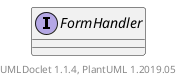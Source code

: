 @startuml

    interface FormHandler [[FormHandler.html]] {
    }


    center footer UMLDoclet 1.1.4, PlantUML 1.2019.05
@enduml
